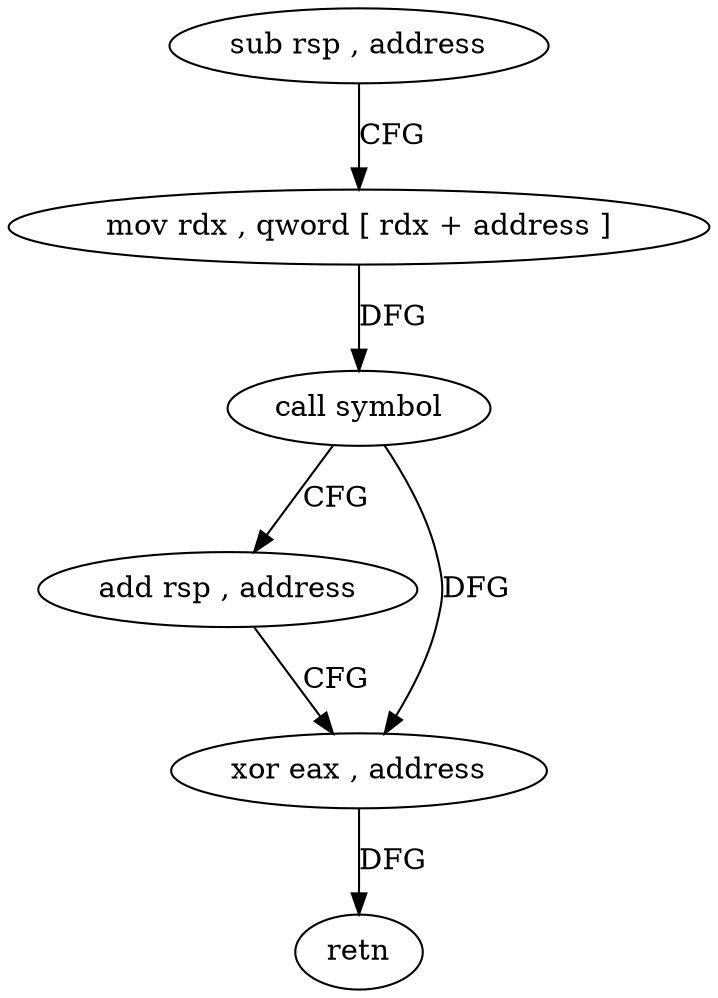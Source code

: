 digraph "func" {
"4215360" [label = "sub rsp , address" ]
"4215364" [label = "mov rdx , qword [ rdx + address ]" ]
"4215371" [label = "call symbol" ]
"4215376" [label = "add rsp , address" ]
"4215380" [label = "xor eax , address" ]
"4215383" [label = "retn" ]
"4215360" -> "4215364" [ label = "CFG" ]
"4215364" -> "4215371" [ label = "DFG" ]
"4215371" -> "4215376" [ label = "CFG" ]
"4215371" -> "4215380" [ label = "DFG" ]
"4215376" -> "4215380" [ label = "CFG" ]
"4215380" -> "4215383" [ label = "DFG" ]
}
